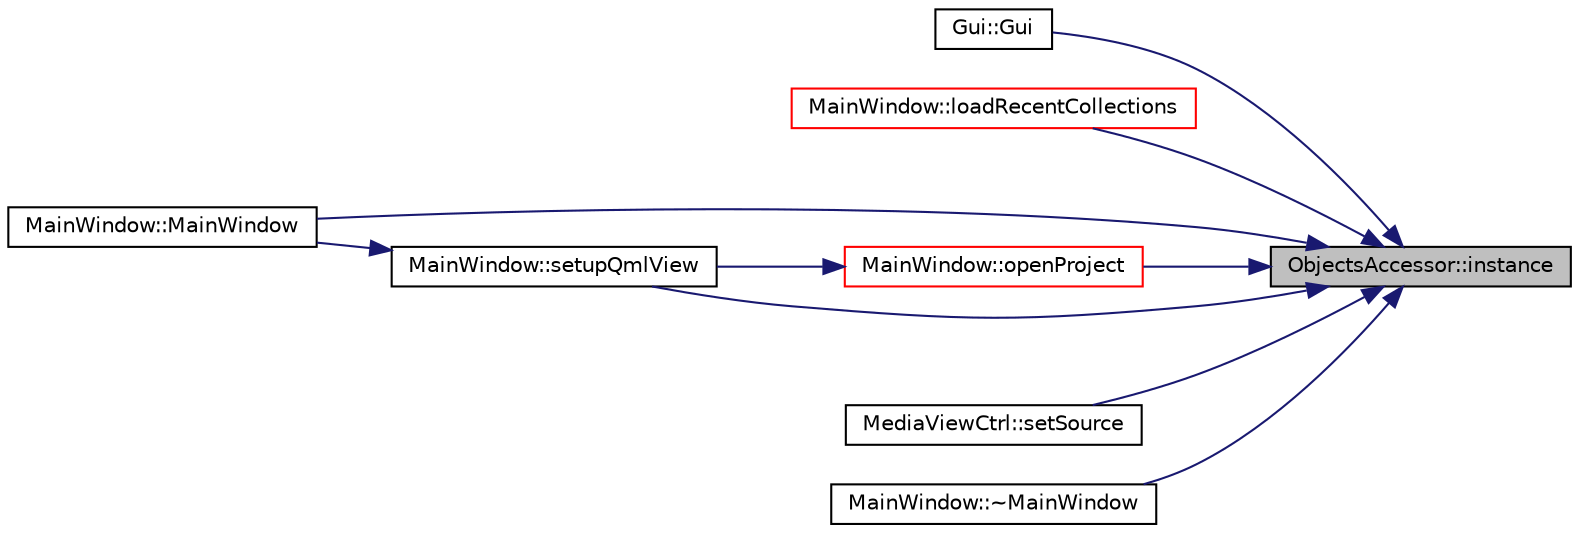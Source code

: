 digraph "ObjectsAccessor::instance"
{
 // LATEX_PDF_SIZE
  edge [fontname="Helvetica",fontsize="10",labelfontname="Helvetica",labelfontsize="10"];
  node [fontname="Helvetica",fontsize="10",shape=record];
  rankdir="RL";
  Node1 [label="ObjectsAccessor::instance",height=0.2,width=0.4,color="black", fillcolor="grey75", style="filled", fontcolor="black",tooltip=" "];
  Node1 -> Node2 [dir="back",color="midnightblue",fontsize="10",style="solid",fontname="Helvetica"];
  Node2 [label="Gui::Gui",height=0.2,width=0.4,color="black", fillcolor="white", style="filled",URL="$struct_gui.html#a081e29e8e0411580fff4aba85760efc7",tooltip=" "];
  Node1 -> Node3 [dir="back",color="midnightblue",fontsize="10",style="solid",fontname="Helvetica"];
  Node3 [label="MainWindow::loadRecentCollections",height=0.2,width=0.4,color="red", fillcolor="white", style="filled",URL="$class_main_window.html#a78c10e6e8b4303c3bacd5b0761495e86",tooltip=" "];
  Node1 -> Node5 [dir="back",color="midnightblue",fontsize="10",style="solid",fontname="Helvetica"];
  Node5 [label="MainWindow::MainWindow",height=0.2,width=0.4,color="black", fillcolor="white", style="filled",URL="$class_main_window.html#afa9f16857aa0b6b19921e98c835fbe11",tooltip=" "];
  Node1 -> Node6 [dir="back",color="midnightblue",fontsize="10",style="solid",fontname="Helvetica"];
  Node6 [label="MainWindow::openProject",height=0.2,width=0.4,color="red", fillcolor="white", style="filled",URL="$class_main_window.html#aabba421121a791ec3aa10a742f37790a",tooltip=" "];
  Node6 -> Node8 [dir="back",color="midnightblue",fontsize="10",style="solid",fontname="Helvetica"];
  Node8 [label="MainWindow::setupQmlView",height=0.2,width=0.4,color="black", fillcolor="white", style="filled",URL="$class_main_window.html#abdb7e953826f7dcf308d32ddc75c3109",tooltip=" "];
  Node8 -> Node5 [dir="back",color="midnightblue",fontsize="10",style="solid",fontname="Helvetica"];
  Node1 -> Node10 [dir="back",color="midnightblue",fontsize="10",style="solid",fontname="Helvetica"];
  Node10 [label="MediaViewCtrl::setSource",height=0.2,width=0.4,color="black", fillcolor="white", style="filled",URL="$class_media_view_ctrl.html#a98d9275bf877422453e14e46d1bbaf09",tooltip=" "];
  Node1 -> Node8 [dir="back",color="midnightblue",fontsize="10",style="solid",fontname="Helvetica"];
  Node1 -> Node11 [dir="back",color="midnightblue",fontsize="10",style="solid",fontname="Helvetica"];
  Node11 [label="MainWindow::~MainWindow",height=0.2,width=0.4,color="black", fillcolor="white", style="filled",URL="$class_main_window.html#ae98d00a93bc118200eeef9f9bba1dba7",tooltip=" "];
}
